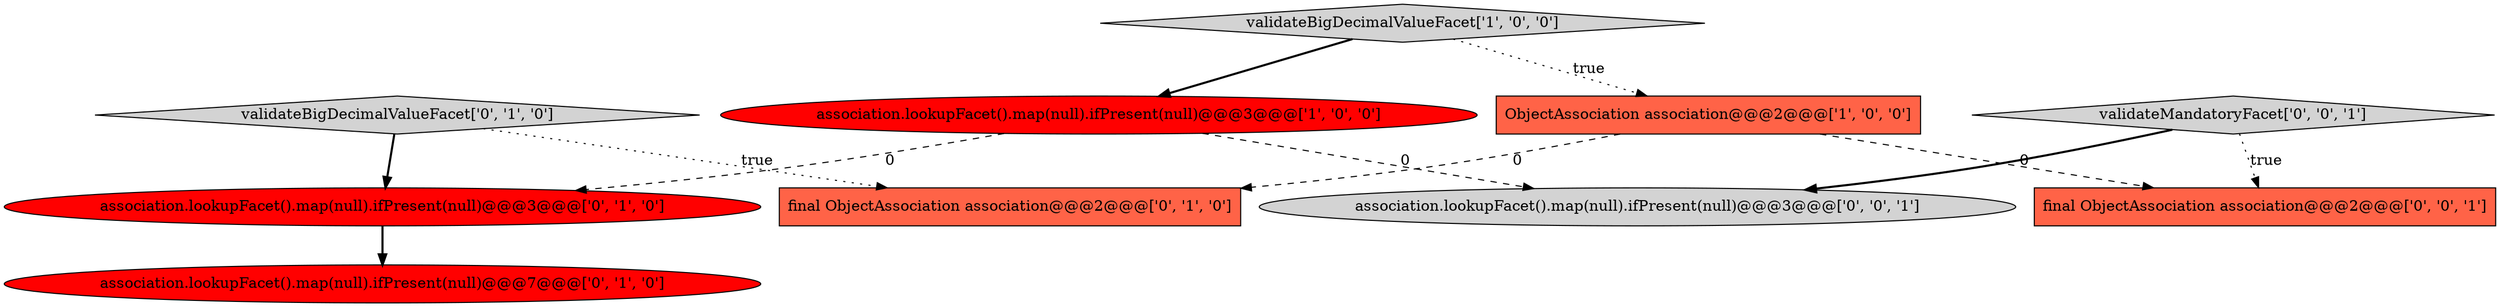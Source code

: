 digraph {
5 [style = filled, label = "association.lookupFacet().map(null).ifPresent(null)@@@7@@@['0', '1', '0']", fillcolor = red, shape = ellipse image = "AAA1AAABBB2BBB"];
4 [style = filled, label = "validateBigDecimalValueFacet['0', '1', '0']", fillcolor = lightgray, shape = diamond image = "AAA0AAABBB2BBB"];
0 [style = filled, label = "validateBigDecimalValueFacet['1', '0', '0']", fillcolor = lightgray, shape = diamond image = "AAA0AAABBB1BBB"];
3 [style = filled, label = "final ObjectAssociation association@@@2@@@['0', '1', '0']", fillcolor = tomato, shape = box image = "AAA1AAABBB2BBB"];
9 [style = filled, label = "final ObjectAssociation association@@@2@@@['0', '0', '1']", fillcolor = tomato, shape = box image = "AAA0AAABBB3BBB"];
8 [style = filled, label = "association.lookupFacet().map(null).ifPresent(null)@@@3@@@['0', '0', '1']", fillcolor = lightgray, shape = ellipse image = "AAA0AAABBB3BBB"];
6 [style = filled, label = "association.lookupFacet().map(null).ifPresent(null)@@@3@@@['0', '1', '0']", fillcolor = red, shape = ellipse image = "AAA1AAABBB2BBB"];
1 [style = filled, label = "association.lookupFacet().map(null).ifPresent(null)@@@3@@@['1', '0', '0']", fillcolor = red, shape = ellipse image = "AAA1AAABBB1BBB"];
2 [style = filled, label = "ObjectAssociation association@@@2@@@['1', '0', '0']", fillcolor = tomato, shape = box image = "AAA1AAABBB1BBB"];
7 [style = filled, label = "validateMandatoryFacet['0', '0', '1']", fillcolor = lightgray, shape = diamond image = "AAA0AAABBB3BBB"];
1->8 [style = dashed, label="0"];
6->5 [style = bold, label=""];
4->3 [style = dotted, label="true"];
0->2 [style = dotted, label="true"];
7->9 [style = dotted, label="true"];
2->3 [style = dashed, label="0"];
7->8 [style = bold, label=""];
2->9 [style = dashed, label="0"];
4->6 [style = bold, label=""];
1->6 [style = dashed, label="0"];
0->1 [style = bold, label=""];
}
